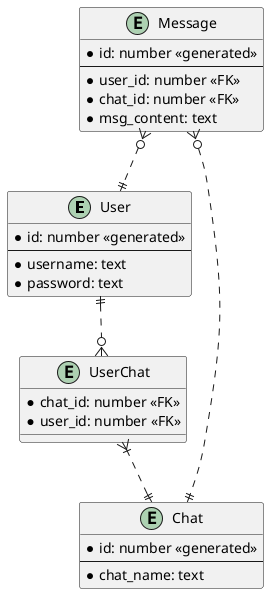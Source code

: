 @startuml database
entity User {
  *id: number <<generated>>
  --
  *username: text
  *password: text
}

entity Message {
  *id: number <<generated>>
  --
  *user_id: number <<FK>>
  *chat_id: number <<FK>>
  *msg_content: text
}

entity UserChat {
  *chat_id: number <<FK>>
  *user_id: number <<FK>>
}

entity Chat {
  *id: number <<generated>>
  --
  *chat_name: text
}

User ||..o{ UserChat
UserChat }|..|| Chat
Message }o..|| User
Message }o..|| Chat

@enduml